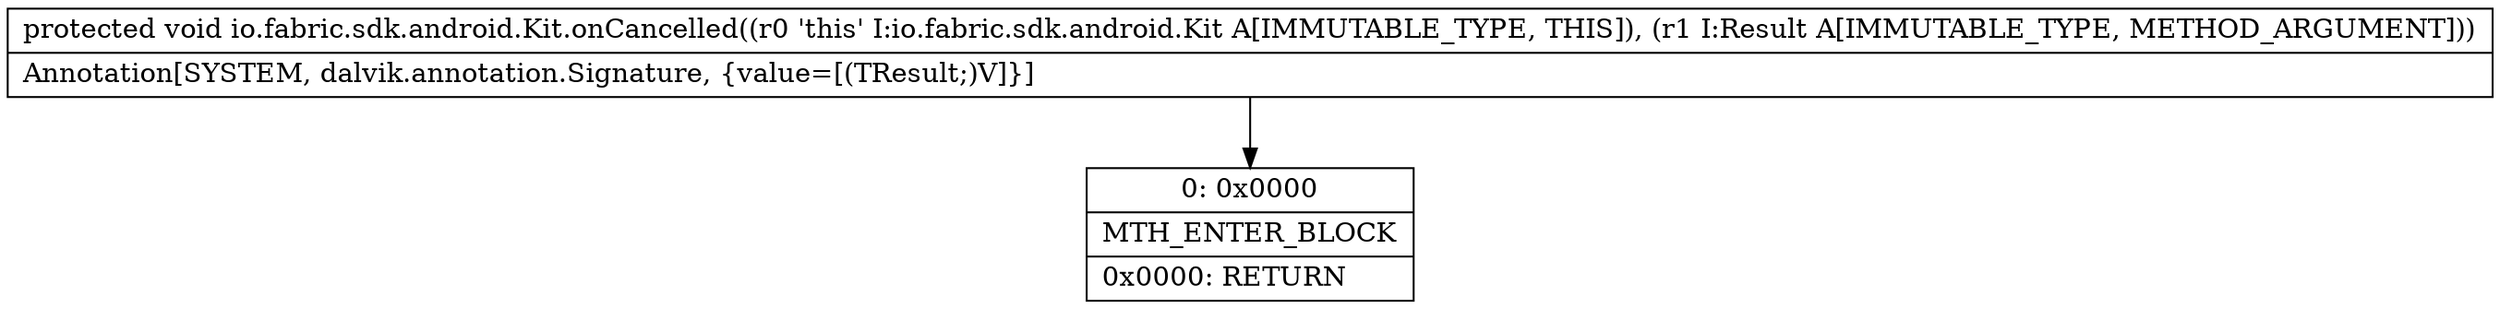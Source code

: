 digraph "CFG forio.fabric.sdk.android.Kit.onCancelled(Ljava\/lang\/Object;)V" {
Node_0 [shape=record,label="{0\:\ 0x0000|MTH_ENTER_BLOCK\l|0x0000: RETURN   \l}"];
MethodNode[shape=record,label="{protected void io.fabric.sdk.android.Kit.onCancelled((r0 'this' I:io.fabric.sdk.android.Kit A[IMMUTABLE_TYPE, THIS]), (r1 I:Result A[IMMUTABLE_TYPE, METHOD_ARGUMENT]))  | Annotation[SYSTEM, dalvik.annotation.Signature, \{value=[(TResult;)V]\}]\l}"];
MethodNode -> Node_0;
}

